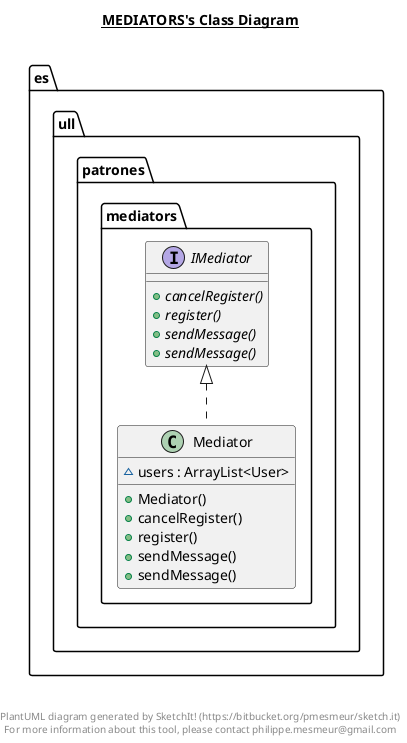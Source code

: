 @startuml

title __MEDIATORS's Class Diagram__\n

  namespace es.ull.patrones {
    namespace es.ull.patrones.mediators {
      interface es.ull.patrones.mediators.IMediator {
          {abstract} + cancelRegister()
          {abstract} + register()
          {abstract} + sendMessage()
          {abstract} + sendMessage()
      }
    }
  }
  

  namespace es.ull.patrones {
    namespace es.ull.patrones.mediators {
      class es.ull.patrones.mediators.Mediator {
          ~ users : ArrayList<User>
          + Mediator()
          + cancelRegister()
          + register()
          + sendMessage()
          + sendMessage()
      }
    }
  }
  

  es.ull.patrones.mediators.Mediator .up.|> es.ull.patrones.mediators.IMediator


right footer


PlantUML diagram generated by SketchIt! (https://bitbucket.org/pmesmeur/sketch.it)
For more information about this tool, please contact philippe.mesmeur@gmail.com
endfooter

@enduml
